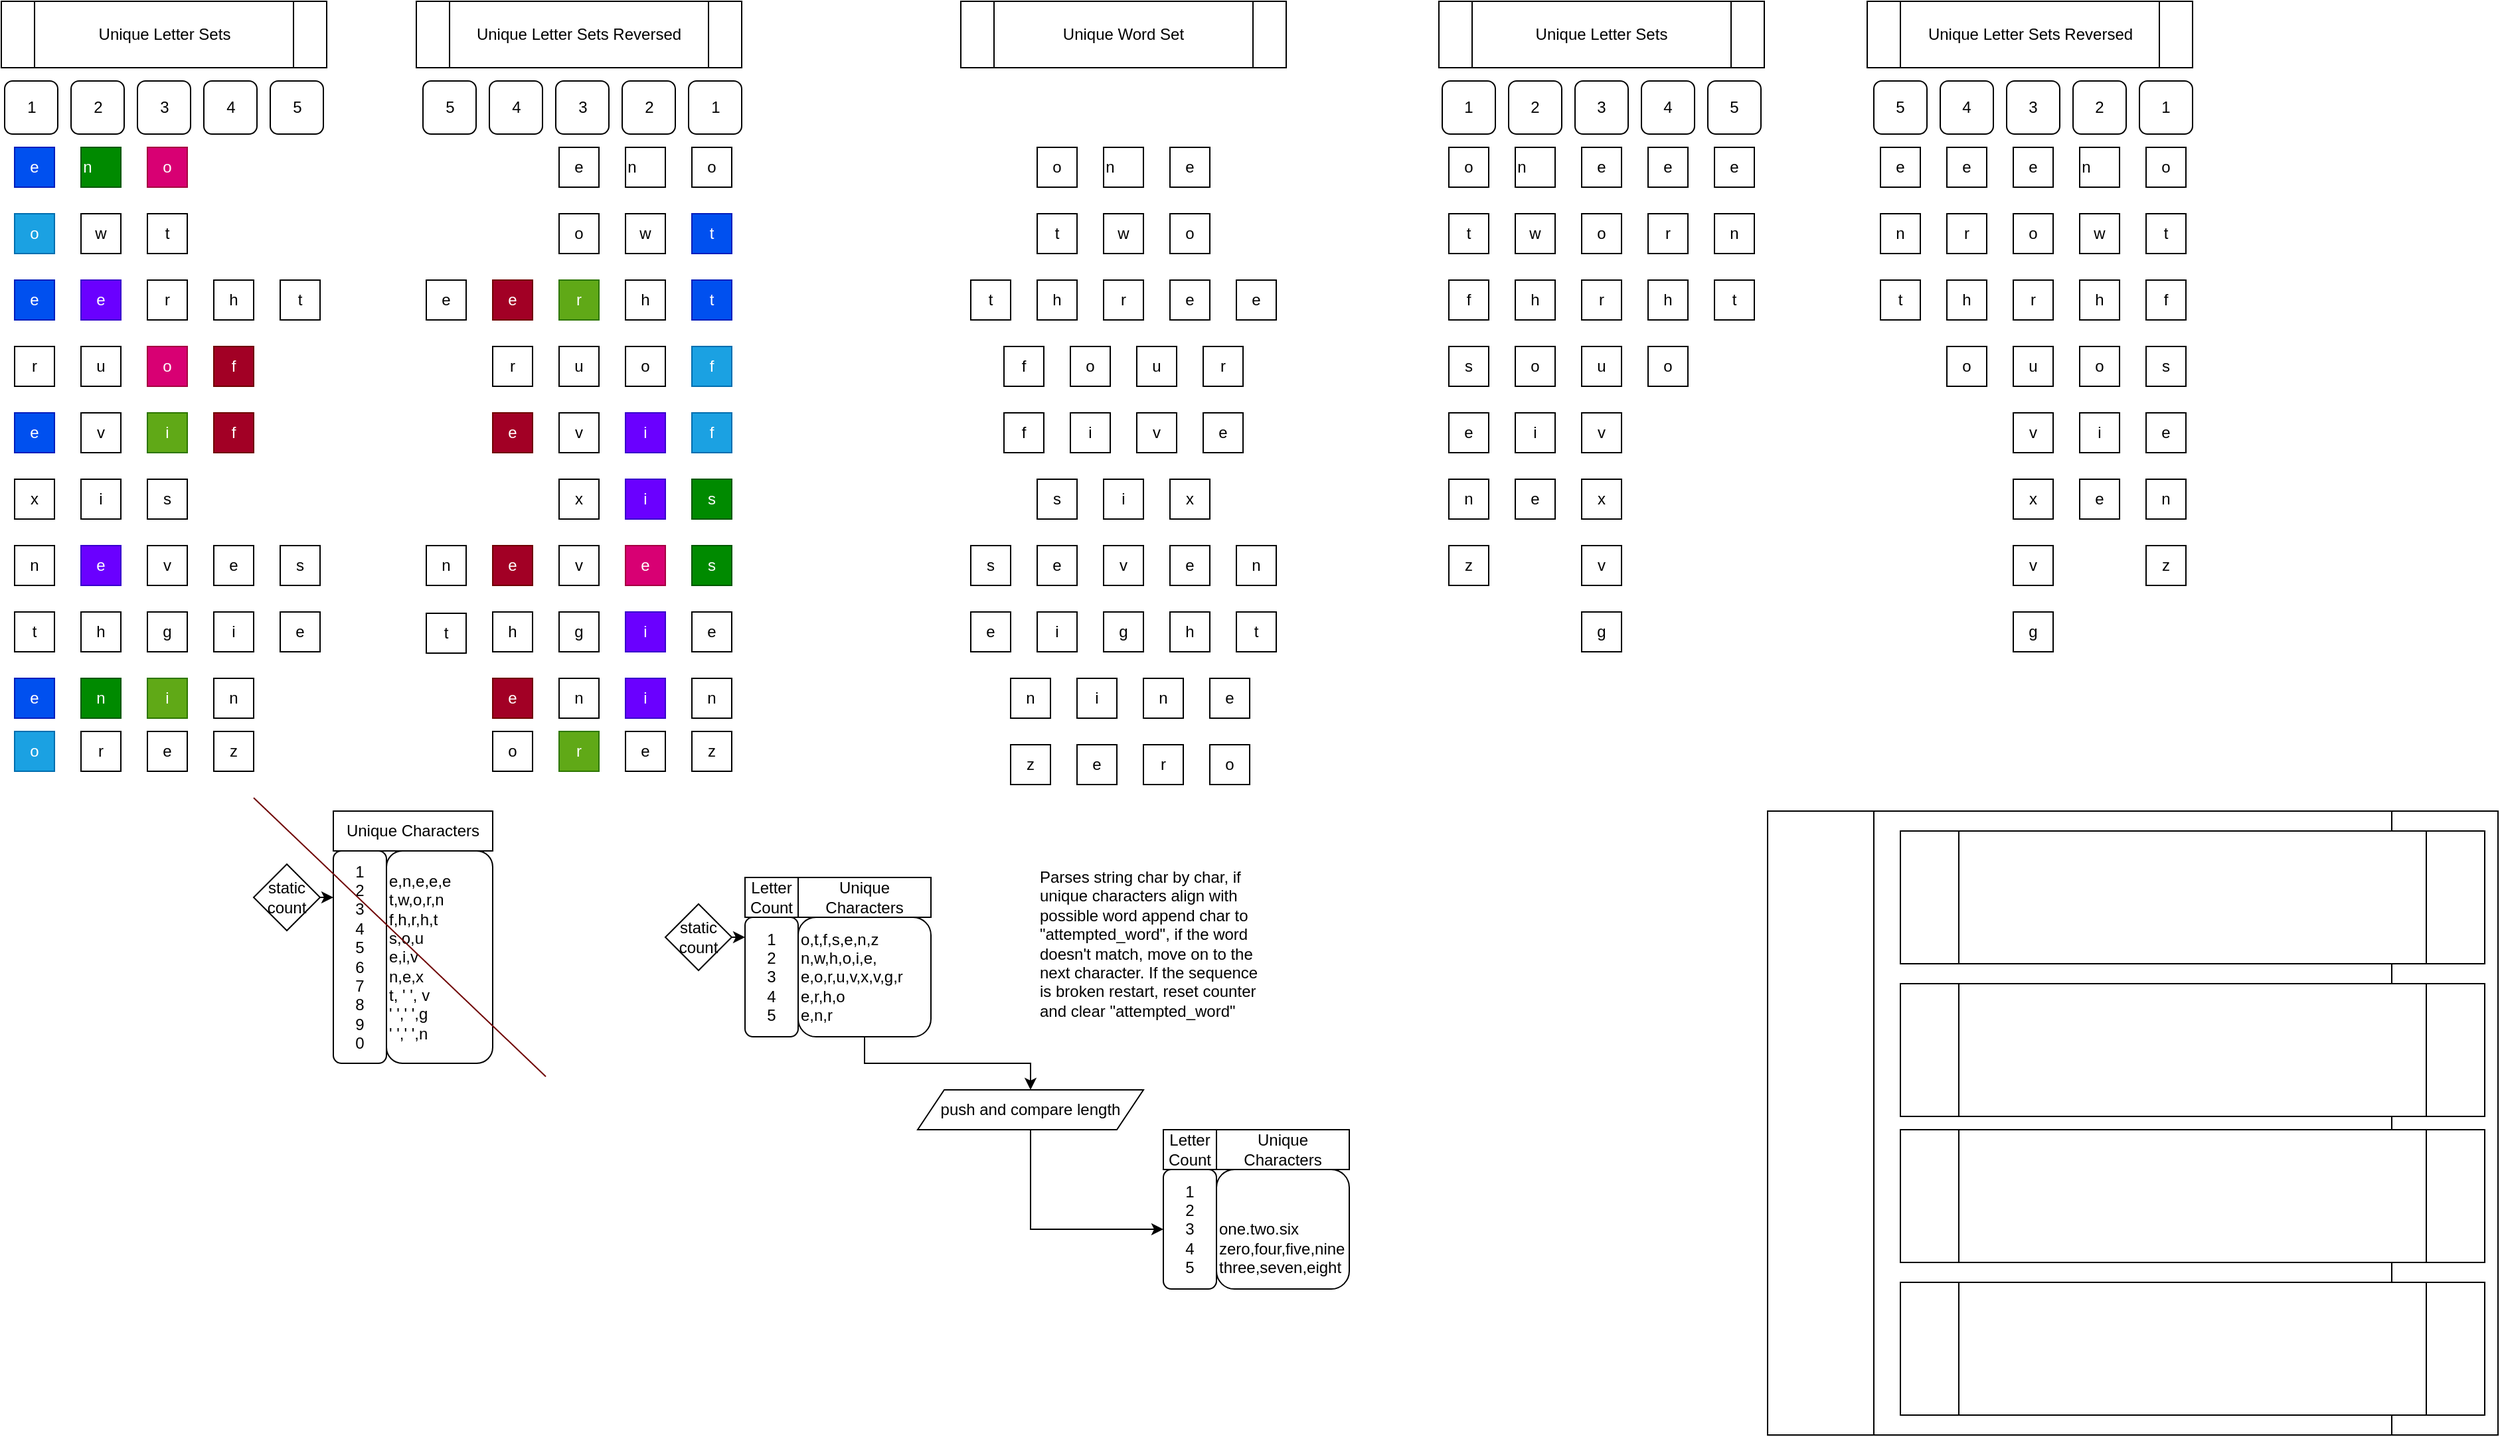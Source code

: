 <mxfile version="23.0.2" type="device">
  <diagram name="Page-1" id="R5Me5IHzmchLUpthDNhd">
    <mxGraphModel dx="2528" dy="1003" grid="1" gridSize="10" guides="1" tooltips="1" connect="1" arrows="1" fold="1" page="0" pageScale="1" pageWidth="827" pageHeight="1169" math="0" shadow="0">
      <root>
        <mxCell id="0" />
        <mxCell id="1" parent="0" />
        <mxCell id="LOTEsccypO4YzZ9gU359-12" value="o" style="rounded=0;whiteSpace=wrap;html=1;" parent="1" vertex="1">
          <mxGeometry x="140" y="230" width="30" height="30" as="geometry" />
        </mxCell>
        <mxCell id="LOTEsccypO4YzZ9gU359-13" value="n&lt;span style=&quot;white-space: pre;&quot;&gt;&#x9;&lt;/span&gt;" style="rounded=0;whiteSpace=wrap;html=1;" parent="1" vertex="1">
          <mxGeometry x="190" y="230" width="30" height="30" as="geometry" />
        </mxCell>
        <mxCell id="LOTEsccypO4YzZ9gU359-14" value="e" style="rounded=0;whiteSpace=wrap;html=1;" parent="1" vertex="1">
          <mxGeometry x="240" y="230" width="30" height="30" as="geometry" />
        </mxCell>
        <mxCell id="LOTEsccypO4YzZ9gU359-15" value="t" style="rounded=0;whiteSpace=wrap;html=1;" parent="1" vertex="1">
          <mxGeometry x="140" y="280" width="30" height="30" as="geometry" />
        </mxCell>
        <mxCell id="LOTEsccypO4YzZ9gU359-16" value="w" style="rounded=0;whiteSpace=wrap;html=1;" parent="1" vertex="1">
          <mxGeometry x="190" y="280" width="30" height="30" as="geometry" />
        </mxCell>
        <mxCell id="LOTEsccypO4YzZ9gU359-17" value="o" style="rounded=0;whiteSpace=wrap;html=1;" parent="1" vertex="1">
          <mxGeometry x="240" y="280" width="30" height="30" as="geometry" />
        </mxCell>
        <mxCell id="LOTEsccypO4YzZ9gU359-18" value="t" style="rounded=0;whiteSpace=wrap;html=1;" parent="1" vertex="1">
          <mxGeometry x="90" y="330" width="30" height="30" as="geometry" />
        </mxCell>
        <mxCell id="LOTEsccypO4YzZ9gU359-19" value="h" style="rounded=0;whiteSpace=wrap;html=1;" parent="1" vertex="1">
          <mxGeometry x="140" y="330" width="30" height="30" as="geometry" />
        </mxCell>
        <mxCell id="LOTEsccypO4YzZ9gU359-20" value="r" style="rounded=0;whiteSpace=wrap;html=1;" parent="1" vertex="1">
          <mxGeometry x="190" y="330" width="30" height="30" as="geometry" />
        </mxCell>
        <mxCell id="LOTEsccypO4YzZ9gU359-21" value="e" style="rounded=0;whiteSpace=wrap;html=1;" parent="1" vertex="1">
          <mxGeometry x="240" y="330" width="30" height="30" as="geometry" />
        </mxCell>
        <mxCell id="LOTEsccypO4YzZ9gU359-22" value="e" style="rounded=0;whiteSpace=wrap;html=1;" parent="1" vertex="1">
          <mxGeometry x="290" y="330" width="30" height="30" as="geometry" />
        </mxCell>
        <mxCell id="LOTEsccypO4YzZ9gU359-23" value="f" style="rounded=0;whiteSpace=wrap;html=1;" parent="1" vertex="1">
          <mxGeometry x="115" y="380" width="30" height="30" as="geometry" />
        </mxCell>
        <mxCell id="LOTEsccypO4YzZ9gU359-24" value="o" style="rounded=0;whiteSpace=wrap;html=1;" parent="1" vertex="1">
          <mxGeometry x="165" y="380" width="30" height="30" as="geometry" />
        </mxCell>
        <mxCell id="LOTEsccypO4YzZ9gU359-25" value="u" style="rounded=0;whiteSpace=wrap;html=1;" parent="1" vertex="1">
          <mxGeometry x="215" y="380" width="30" height="30" as="geometry" />
        </mxCell>
        <mxCell id="LOTEsccypO4YzZ9gU359-26" value="r" style="rounded=0;whiteSpace=wrap;html=1;" parent="1" vertex="1">
          <mxGeometry x="265" y="380" width="30" height="30" as="geometry" />
        </mxCell>
        <mxCell id="LOTEsccypO4YzZ9gU359-27" value="f" style="rounded=0;whiteSpace=wrap;html=1;" parent="1" vertex="1">
          <mxGeometry x="115" y="430" width="30" height="30" as="geometry" />
        </mxCell>
        <mxCell id="LOTEsccypO4YzZ9gU359-28" value="i" style="rounded=0;whiteSpace=wrap;html=1;" parent="1" vertex="1">
          <mxGeometry x="165" y="430" width="30" height="30" as="geometry" />
        </mxCell>
        <mxCell id="LOTEsccypO4YzZ9gU359-29" value="v" style="rounded=0;whiteSpace=wrap;html=1;" parent="1" vertex="1">
          <mxGeometry x="215" y="430" width="30" height="30" as="geometry" />
        </mxCell>
        <mxCell id="LOTEsccypO4YzZ9gU359-30" value="e" style="rounded=0;whiteSpace=wrap;html=1;" parent="1" vertex="1">
          <mxGeometry x="265" y="430" width="30" height="30" as="geometry" />
        </mxCell>
        <mxCell id="LOTEsccypO4YzZ9gU359-35" value="s" style="rounded=0;whiteSpace=wrap;html=1;" parent="1" vertex="1">
          <mxGeometry x="140" y="480" width="30" height="30" as="geometry" />
        </mxCell>
        <mxCell id="LOTEsccypO4YzZ9gU359-36" value="i" style="rounded=0;whiteSpace=wrap;html=1;" parent="1" vertex="1">
          <mxGeometry x="190" y="480" width="30" height="30" as="geometry" />
        </mxCell>
        <mxCell id="LOTEsccypO4YzZ9gU359-37" value="x" style="rounded=0;whiteSpace=wrap;html=1;" parent="1" vertex="1">
          <mxGeometry x="240" y="480" width="30" height="30" as="geometry" />
        </mxCell>
        <mxCell id="LOTEsccypO4YzZ9gU359-41" value="s" style="rounded=0;whiteSpace=wrap;html=1;" parent="1" vertex="1">
          <mxGeometry x="90" y="530" width="30" height="30" as="geometry" />
        </mxCell>
        <mxCell id="LOTEsccypO4YzZ9gU359-42" value="e" style="rounded=0;whiteSpace=wrap;html=1;" parent="1" vertex="1">
          <mxGeometry x="140" y="530" width="30" height="30" as="geometry" />
        </mxCell>
        <mxCell id="LOTEsccypO4YzZ9gU359-43" value="v" style="rounded=0;whiteSpace=wrap;html=1;" parent="1" vertex="1">
          <mxGeometry x="190" y="530" width="30" height="30" as="geometry" />
        </mxCell>
        <mxCell id="LOTEsccypO4YzZ9gU359-44" value="e" style="rounded=0;whiteSpace=wrap;html=1;" parent="1" vertex="1">
          <mxGeometry x="240" y="530" width="30" height="30" as="geometry" />
        </mxCell>
        <mxCell id="LOTEsccypO4YzZ9gU359-45" value="n" style="rounded=0;whiteSpace=wrap;html=1;" parent="1" vertex="1">
          <mxGeometry x="290" y="530" width="30" height="30" as="geometry" />
        </mxCell>
        <mxCell id="LOTEsccypO4YzZ9gU359-46" value="e" style="rounded=0;whiteSpace=wrap;html=1;" parent="1" vertex="1">
          <mxGeometry x="90" y="580" width="30" height="30" as="geometry" />
        </mxCell>
        <mxCell id="LOTEsccypO4YzZ9gU359-47" value="i" style="rounded=0;whiteSpace=wrap;html=1;" parent="1" vertex="1">
          <mxGeometry x="140" y="580" width="30" height="30" as="geometry" />
        </mxCell>
        <mxCell id="LOTEsccypO4YzZ9gU359-48" value="g" style="rounded=0;whiteSpace=wrap;html=1;" parent="1" vertex="1">
          <mxGeometry x="190" y="580" width="30" height="30" as="geometry" />
        </mxCell>
        <mxCell id="LOTEsccypO4YzZ9gU359-49" value="h" style="rounded=0;whiteSpace=wrap;html=1;" parent="1" vertex="1">
          <mxGeometry x="240" y="580" width="30" height="30" as="geometry" />
        </mxCell>
        <mxCell id="LOTEsccypO4YzZ9gU359-50" value="t" style="rounded=0;whiteSpace=wrap;html=1;" parent="1" vertex="1">
          <mxGeometry x="290" y="580" width="30" height="30" as="geometry" />
        </mxCell>
        <mxCell id="LOTEsccypO4YzZ9gU359-51" value="n" style="rounded=0;whiteSpace=wrap;html=1;" parent="1" vertex="1">
          <mxGeometry x="120" y="630" width="30" height="30" as="geometry" />
        </mxCell>
        <mxCell id="LOTEsccypO4YzZ9gU359-52" value="i" style="rounded=0;whiteSpace=wrap;html=1;" parent="1" vertex="1">
          <mxGeometry x="170" y="630" width="30" height="30" as="geometry" />
        </mxCell>
        <mxCell id="LOTEsccypO4YzZ9gU359-53" value="n" style="rounded=0;whiteSpace=wrap;html=1;" parent="1" vertex="1">
          <mxGeometry x="220" y="630" width="30" height="30" as="geometry" />
        </mxCell>
        <mxCell id="LOTEsccypO4YzZ9gU359-54" value="e" style="rounded=0;whiteSpace=wrap;html=1;" parent="1" vertex="1">
          <mxGeometry x="270" y="630" width="30" height="30" as="geometry" />
        </mxCell>
        <mxCell id="LOTEsccypO4YzZ9gU359-55" value="z" style="rounded=0;whiteSpace=wrap;html=1;" parent="1" vertex="1">
          <mxGeometry x="120" y="680" width="30" height="30" as="geometry" />
        </mxCell>
        <mxCell id="LOTEsccypO4YzZ9gU359-56" value="e" style="rounded=0;whiteSpace=wrap;html=1;" parent="1" vertex="1">
          <mxGeometry x="170" y="680" width="30" height="30" as="geometry" />
        </mxCell>
        <mxCell id="LOTEsccypO4YzZ9gU359-57" value="r" style="rounded=0;whiteSpace=wrap;html=1;" parent="1" vertex="1">
          <mxGeometry x="220" y="680" width="30" height="30" as="geometry" />
        </mxCell>
        <mxCell id="LOTEsccypO4YzZ9gU359-60" value="o" style="rounded=0;whiteSpace=wrap;html=1;flipV=0;" parent="1" vertex="1">
          <mxGeometry x="-120" y="230" width="30" height="30" as="geometry" />
        </mxCell>
        <mxCell id="LOTEsccypO4YzZ9gU359-61" value="t" style="rounded=0;whiteSpace=wrap;html=1;fillColor=#0050ef;fontColor=#ffffff;strokeColor=#001DBC;flipV=0;" parent="1" vertex="1">
          <mxGeometry x="-120" y="280" width="30" height="30" as="geometry" />
        </mxCell>
        <mxCell id="LOTEsccypO4YzZ9gU359-62" value="t" style="rounded=0;whiteSpace=wrap;html=1;fillColor=#0050ef;fontColor=#ffffff;strokeColor=#001DBC;flipV=0;" parent="1" vertex="1">
          <mxGeometry x="-120" y="330" width="30" height="30" as="geometry" />
        </mxCell>
        <mxCell id="LOTEsccypO4YzZ9gU359-63" value="f" style="rounded=0;whiteSpace=wrap;html=1;fillColor=#1ba1e2;fontColor=#ffffff;strokeColor=#006EAF;flipV=0;" parent="1" vertex="1">
          <mxGeometry x="-120" y="380" width="30" height="30" as="geometry" />
        </mxCell>
        <mxCell id="LOTEsccypO4YzZ9gU359-64" value="f" style="rounded=0;whiteSpace=wrap;html=1;fillColor=#1ba1e2;fontColor=#ffffff;strokeColor=#006EAF;flipV=0;" parent="1" vertex="1">
          <mxGeometry x="-120" y="430" width="30" height="30" as="geometry" />
        </mxCell>
        <mxCell id="LOTEsccypO4YzZ9gU359-65" value="s" style="rounded=0;whiteSpace=wrap;html=1;fillColor=#008a00;fontColor=#ffffff;strokeColor=#005700;flipV=0;" parent="1" vertex="1">
          <mxGeometry x="-120" y="480" width="30" height="30" as="geometry" />
        </mxCell>
        <mxCell id="LOTEsccypO4YzZ9gU359-66" value="s" style="rounded=0;whiteSpace=wrap;html=1;fillColor=#008a00;fontColor=#ffffff;strokeColor=#005700;flipV=0;" parent="1" vertex="1">
          <mxGeometry x="-120" y="530" width="30" height="30" as="geometry" />
        </mxCell>
        <mxCell id="LOTEsccypO4YzZ9gU359-67" value="e" style="rounded=0;whiteSpace=wrap;html=1;flipV=0;" parent="1" vertex="1">
          <mxGeometry x="-120" y="580" width="30" height="30" as="geometry" />
        </mxCell>
        <mxCell id="LOTEsccypO4YzZ9gU359-68" value="n" style="rounded=0;whiteSpace=wrap;html=1;flipV=0;" parent="1" vertex="1">
          <mxGeometry x="-120" y="630" width="30" height="30" as="geometry" />
        </mxCell>
        <mxCell id="LOTEsccypO4YzZ9gU359-70" value="n&lt;span style=&quot;white-space: pre;&quot;&gt;&#x9;&lt;/span&gt;" style="rounded=0;whiteSpace=wrap;html=1;flipV=0;" parent="1" vertex="1">
          <mxGeometry x="-170" y="230" width="30" height="30" as="geometry" />
        </mxCell>
        <mxCell id="LOTEsccypO4YzZ9gU359-71" value="w" style="rounded=0;whiteSpace=wrap;html=1;flipV=0;" parent="1" vertex="1">
          <mxGeometry x="-170" y="280" width="30" height="30" as="geometry" />
        </mxCell>
        <mxCell id="LOTEsccypO4YzZ9gU359-72" value="h" style="rounded=0;whiteSpace=wrap;html=1;flipV=0;" parent="1" vertex="1">
          <mxGeometry x="-170" y="330" width="30" height="30" as="geometry" />
        </mxCell>
        <mxCell id="LOTEsccypO4YzZ9gU359-73" value="o" style="rounded=0;whiteSpace=wrap;html=1;flipV=0;" parent="1" vertex="1">
          <mxGeometry x="-170" y="380" width="30" height="30" as="geometry" />
        </mxCell>
        <mxCell id="LOTEsccypO4YzZ9gU359-74" value="i" style="rounded=0;whiteSpace=wrap;html=1;fillColor=#6a00ff;fontColor=#ffffff;strokeColor=#3700CC;flipV=0;" parent="1" vertex="1">
          <mxGeometry x="-170" y="430" width="30" height="30" as="geometry" />
        </mxCell>
        <mxCell id="LOTEsccypO4YzZ9gU359-75" value="i" style="rounded=0;whiteSpace=wrap;html=1;fillColor=#6a00ff;fontColor=#ffffff;strokeColor=#3700CC;flipV=0;" parent="1" vertex="1">
          <mxGeometry x="-170" y="480" width="30" height="30" as="geometry" />
        </mxCell>
        <mxCell id="LOTEsccypO4YzZ9gU359-76" value="e" style="rounded=0;whiteSpace=wrap;html=1;fillColor=#d80073;fontColor=#ffffff;strokeColor=#A50040;flipV=0;" parent="1" vertex="1">
          <mxGeometry x="-170" y="530" width="30" height="30" as="geometry" />
        </mxCell>
        <mxCell id="LOTEsccypO4YzZ9gU359-77" value="i" style="rounded=0;whiteSpace=wrap;html=1;fillColor=#6a00ff;fontColor=#ffffff;strokeColor=#3700CC;flipV=0;" parent="1" vertex="1">
          <mxGeometry x="-170" y="580" width="30" height="30" as="geometry" />
        </mxCell>
        <mxCell id="LOTEsccypO4YzZ9gU359-78" value="i" style="rounded=0;whiteSpace=wrap;html=1;fillColor=#6a00ff;fontColor=#ffffff;strokeColor=#3700CC;flipV=0;" parent="1" vertex="1">
          <mxGeometry x="-170" y="630" width="30" height="30" as="geometry" />
        </mxCell>
        <mxCell id="LOTEsccypO4YzZ9gU359-81" value="e" style="rounded=0;whiteSpace=wrap;html=1;flipV=0;" parent="1" vertex="1">
          <mxGeometry x="-220" y="230" width="30" height="30" as="geometry" />
        </mxCell>
        <mxCell id="LOTEsccypO4YzZ9gU359-82" value="o" style="rounded=0;whiteSpace=wrap;html=1;flipV=0;" parent="1" vertex="1">
          <mxGeometry x="-220" y="280" width="30" height="30" as="geometry" />
        </mxCell>
        <mxCell id="LOTEsccypO4YzZ9gU359-83" value="r" style="rounded=0;whiteSpace=wrap;html=1;fillColor=#60a917;fontColor=#ffffff;strokeColor=#2D7600;flipV=0;" parent="1" vertex="1">
          <mxGeometry x="-220" y="330" width="30" height="30" as="geometry" />
        </mxCell>
        <mxCell id="LOTEsccypO4YzZ9gU359-84" value="u" style="rounded=0;whiteSpace=wrap;html=1;flipV=0;" parent="1" vertex="1">
          <mxGeometry x="-220" y="380" width="30" height="30" as="geometry" />
        </mxCell>
        <mxCell id="LOTEsccypO4YzZ9gU359-85" value="v" style="rounded=0;whiteSpace=wrap;html=1;flipV=0;" parent="1" vertex="1">
          <mxGeometry x="-220" y="430" width="30" height="30" as="geometry" />
        </mxCell>
        <mxCell id="LOTEsccypO4YzZ9gU359-86" value="x" style="rounded=0;whiteSpace=wrap;html=1;flipV=0;" parent="1" vertex="1">
          <mxGeometry x="-220" y="480" width="30" height="30" as="geometry" />
        </mxCell>
        <mxCell id="LOTEsccypO4YzZ9gU359-87" value="v" style="rounded=0;whiteSpace=wrap;html=1;flipV=0;" parent="1" vertex="1">
          <mxGeometry x="-220" y="530" width="30" height="30" as="geometry" />
        </mxCell>
        <mxCell id="LOTEsccypO4YzZ9gU359-88" value="g" style="rounded=0;whiteSpace=wrap;html=1;flipV=0;" parent="1" vertex="1">
          <mxGeometry x="-220" y="580" width="30" height="30" as="geometry" />
        </mxCell>
        <mxCell id="LOTEsccypO4YzZ9gU359-89" value="n" style="rounded=0;whiteSpace=wrap;html=1;flipV=0;" parent="1" vertex="1">
          <mxGeometry x="-220" y="630" width="30" height="30" as="geometry" />
        </mxCell>
        <mxCell id="LOTEsccypO4YzZ9gU359-91" value="e" style="rounded=0;whiteSpace=wrap;html=1;fillColor=#a20025;fontColor=#ffffff;strokeColor=#6F0000;flipV=0;" parent="1" vertex="1">
          <mxGeometry x="-270" y="330" width="30" height="30" as="geometry" />
        </mxCell>
        <mxCell id="LOTEsccypO4YzZ9gU359-92" value="r" style="rounded=0;whiteSpace=wrap;html=1;flipV=0;" parent="1" vertex="1">
          <mxGeometry x="-270" y="380" width="30" height="30" as="geometry" />
        </mxCell>
        <mxCell id="LOTEsccypO4YzZ9gU359-93" value="e" style="rounded=0;whiteSpace=wrap;html=1;fillColor=#a20025;fontColor=#ffffff;strokeColor=#6F0000;flipV=0;" parent="1" vertex="1">
          <mxGeometry x="-270" y="430" width="30" height="30" as="geometry" />
        </mxCell>
        <mxCell id="LOTEsccypO4YzZ9gU359-94" value="e" style="rounded=0;whiteSpace=wrap;html=1;fillColor=#a20025;fontColor=#ffffff;strokeColor=#6F0000;flipV=0;" parent="1" vertex="1">
          <mxGeometry x="-270" y="530" width="30" height="30" as="geometry" />
        </mxCell>
        <mxCell id="LOTEsccypO4YzZ9gU359-95" value="h" style="rounded=0;whiteSpace=wrap;html=1;flipV=0;" parent="1" vertex="1">
          <mxGeometry x="-270" y="580" width="30" height="30" as="geometry" />
        </mxCell>
        <mxCell id="LOTEsccypO4YzZ9gU359-96" value="e" style="rounded=0;whiteSpace=wrap;html=1;fillColor=#a20025;fontColor=#ffffff;strokeColor=#6F0000;flipV=0;" parent="1" vertex="1">
          <mxGeometry x="-270" y="630" width="30" height="30" as="geometry" />
        </mxCell>
        <mxCell id="LOTEsccypO4YzZ9gU359-97" value="e" style="rounded=0;whiteSpace=wrap;html=1;flipV=0;" parent="1" vertex="1">
          <mxGeometry x="-320" y="330" width="30" height="30" as="geometry" />
        </mxCell>
        <mxCell id="LOTEsccypO4YzZ9gU359-98" value="n" style="rounded=0;whiteSpace=wrap;html=1;flipV=0;" parent="1" vertex="1">
          <mxGeometry x="-320" y="530" width="30" height="30" as="geometry" />
        </mxCell>
        <mxCell id="LOTEsccypO4YzZ9gU359-99" value="t" style="rounded=0;whiteSpace=wrap;html=1;flipV=0;" parent="1" vertex="1">
          <mxGeometry x="-320" y="581" width="30" height="30" as="geometry" />
        </mxCell>
        <mxCell id="LOTEsccypO4YzZ9gU359-100" value="o" style="rounded=0;whiteSpace=wrap;html=1;" parent="1" vertex="1">
          <mxGeometry x="450" y="230" width="30" height="30" as="geometry" />
        </mxCell>
        <mxCell id="LOTEsccypO4YzZ9gU359-101" value="t" style="rounded=0;whiteSpace=wrap;html=1;" parent="1" vertex="1">
          <mxGeometry x="450" y="280" width="30" height="30" as="geometry" />
        </mxCell>
        <mxCell id="LOTEsccypO4YzZ9gU359-104" value="f" style="rounded=0;whiteSpace=wrap;html=1;" parent="1" vertex="1">
          <mxGeometry x="450" y="330" width="30" height="30" as="geometry" />
        </mxCell>
        <mxCell id="LOTEsccypO4YzZ9gU359-106" value="s" style="rounded=0;whiteSpace=wrap;html=1;" parent="1" vertex="1">
          <mxGeometry x="450" y="380" width="30" height="30" as="geometry" />
        </mxCell>
        <mxCell id="LOTEsccypO4YzZ9gU359-107" value="e" style="rounded=0;whiteSpace=wrap;html=1;" parent="1" vertex="1">
          <mxGeometry x="450" y="430" width="30" height="30" as="geometry" />
        </mxCell>
        <mxCell id="LOTEsccypO4YzZ9gU359-108" value="n" style="rounded=0;whiteSpace=wrap;html=1;" parent="1" vertex="1">
          <mxGeometry x="450" y="480" width="30" height="30" as="geometry" />
        </mxCell>
        <mxCell id="LOTEsccypO4YzZ9gU359-109" value="z" style="rounded=0;whiteSpace=wrap;html=1;" parent="1" vertex="1">
          <mxGeometry x="450" y="530" width="30" height="30" as="geometry" />
        </mxCell>
        <mxCell id="LOTEsccypO4YzZ9gU359-110" value="n&lt;span style=&quot;white-space: pre;&quot;&gt;&#x9;&lt;/span&gt;" style="rounded=0;whiteSpace=wrap;html=1;" parent="1" vertex="1">
          <mxGeometry x="500" y="230" width="30" height="30" as="geometry" />
        </mxCell>
        <mxCell id="LOTEsccypO4YzZ9gU359-111" value="w" style="rounded=0;whiteSpace=wrap;html=1;" parent="1" vertex="1">
          <mxGeometry x="500" y="280" width="30" height="30" as="geometry" />
        </mxCell>
        <mxCell id="LOTEsccypO4YzZ9gU359-112" value="h" style="rounded=0;whiteSpace=wrap;html=1;" parent="1" vertex="1">
          <mxGeometry x="500" y="330" width="30" height="30" as="geometry" />
        </mxCell>
        <mxCell id="LOTEsccypO4YzZ9gU359-113" value="o" style="rounded=0;whiteSpace=wrap;html=1;" parent="1" vertex="1">
          <mxGeometry x="500" y="380" width="30" height="30" as="geometry" />
        </mxCell>
        <mxCell id="LOTEsccypO4YzZ9gU359-114" value="i" style="rounded=0;whiteSpace=wrap;html=1;" parent="1" vertex="1">
          <mxGeometry x="500" y="430" width="30" height="30" as="geometry" />
        </mxCell>
        <mxCell id="LOTEsccypO4YzZ9gU359-119" value="e" style="rounded=0;whiteSpace=wrap;html=1;" parent="1" vertex="1">
          <mxGeometry x="500" y="480" width="30" height="30" as="geometry" />
        </mxCell>
        <mxCell id="LOTEsccypO4YzZ9gU359-120" value="e" style="rounded=0;whiteSpace=wrap;html=1;" parent="1" vertex="1">
          <mxGeometry x="550" y="230" width="30" height="30" as="geometry" />
        </mxCell>
        <mxCell id="LOTEsccypO4YzZ9gU359-121" value="o" style="rounded=0;whiteSpace=wrap;html=1;" parent="1" vertex="1">
          <mxGeometry x="550" y="280" width="30" height="30" as="geometry" />
        </mxCell>
        <mxCell id="LOTEsccypO4YzZ9gU359-122" value="r" style="rounded=0;whiteSpace=wrap;html=1;" parent="1" vertex="1">
          <mxGeometry x="550" y="330" width="30" height="30" as="geometry" />
        </mxCell>
        <mxCell id="LOTEsccypO4YzZ9gU359-123" value="u" style="rounded=0;whiteSpace=wrap;html=1;" parent="1" vertex="1">
          <mxGeometry x="550" y="380" width="30" height="30" as="geometry" />
        </mxCell>
        <mxCell id="LOTEsccypO4YzZ9gU359-124" value="v" style="rounded=0;whiteSpace=wrap;html=1;" parent="1" vertex="1">
          <mxGeometry x="550" y="430" width="30" height="30" as="geometry" />
        </mxCell>
        <mxCell id="LOTEsccypO4YzZ9gU359-125" value="x" style="rounded=0;whiteSpace=wrap;html=1;" parent="1" vertex="1">
          <mxGeometry x="550" y="480" width="30" height="30" as="geometry" />
        </mxCell>
        <mxCell id="LOTEsccypO4YzZ9gU359-126" value="v" style="rounded=0;whiteSpace=wrap;html=1;" parent="1" vertex="1">
          <mxGeometry x="550" y="530" width="30" height="30" as="geometry" />
        </mxCell>
        <mxCell id="LOTEsccypO4YzZ9gU359-127" value="g" style="rounded=0;whiteSpace=wrap;html=1;" parent="1" vertex="1">
          <mxGeometry x="550" y="580" width="30" height="30" as="geometry" />
        </mxCell>
        <mxCell id="LOTEsccypO4YzZ9gU359-130" value="e" style="rounded=0;whiteSpace=wrap;html=1;" parent="1" vertex="1">
          <mxGeometry x="600" y="230" width="30" height="30" as="geometry" />
        </mxCell>
        <mxCell id="LOTEsccypO4YzZ9gU359-131" value="r" style="rounded=0;whiteSpace=wrap;html=1;" parent="1" vertex="1">
          <mxGeometry x="600" y="280" width="30" height="30" as="geometry" />
        </mxCell>
        <mxCell id="LOTEsccypO4YzZ9gU359-134" value="h" style="rounded=0;whiteSpace=wrap;html=1;" parent="1" vertex="1">
          <mxGeometry x="600" y="330" width="30" height="30" as="geometry" />
        </mxCell>
        <mxCell id="LOTEsccypO4YzZ9gU359-136" value="e" style="rounded=0;whiteSpace=wrap;html=1;" parent="1" vertex="1">
          <mxGeometry x="650" y="230" width="30" height="30" as="geometry" />
        </mxCell>
        <mxCell id="LOTEsccypO4YzZ9gU359-137" value="n" style="rounded=0;whiteSpace=wrap;html=1;" parent="1" vertex="1">
          <mxGeometry x="650" y="280" width="30" height="30" as="geometry" />
        </mxCell>
        <mxCell id="LOTEsccypO4YzZ9gU359-138" value="t" style="rounded=0;whiteSpace=wrap;html=1;" parent="1" vertex="1">
          <mxGeometry x="650" y="330" width="30" height="30" as="geometry" />
        </mxCell>
        <mxCell id="LOTEsccypO4YzZ9gU359-139" value="1" style="rounded=1;whiteSpace=wrap;html=1;" parent="1" vertex="1">
          <mxGeometry x="445" y="180" width="40" height="40" as="geometry" />
        </mxCell>
        <mxCell id="LOTEsccypO4YzZ9gU359-140" value="2" style="rounded=1;whiteSpace=wrap;html=1;" parent="1" vertex="1">
          <mxGeometry x="495" y="180" width="40" height="40" as="geometry" />
        </mxCell>
        <mxCell id="LOTEsccypO4YzZ9gU359-141" value="3" style="rounded=1;whiteSpace=wrap;html=1;" parent="1" vertex="1">
          <mxGeometry x="545" y="180" width="40" height="40" as="geometry" />
        </mxCell>
        <mxCell id="LOTEsccypO4YzZ9gU359-142" value="4" style="rounded=1;whiteSpace=wrap;html=1;" parent="1" vertex="1">
          <mxGeometry x="595" y="180" width="40" height="40" as="geometry" />
        </mxCell>
        <mxCell id="LOTEsccypO4YzZ9gU359-143" value="5" style="rounded=1;whiteSpace=wrap;html=1;" parent="1" vertex="1">
          <mxGeometry x="645" y="180" width="40" height="40" as="geometry" />
        </mxCell>
        <mxCell id="LOTEsccypO4YzZ9gU359-144" value="o" style="rounded=0;whiteSpace=wrap;html=1;flipH=0;flipV=1;" parent="1" vertex="1">
          <mxGeometry x="975" y="230" width="30" height="30" as="geometry" />
        </mxCell>
        <mxCell id="LOTEsccypO4YzZ9gU359-145" value="t" style="rounded=0;whiteSpace=wrap;html=1;flipH=0;flipV=1;" parent="1" vertex="1">
          <mxGeometry x="975" y="280" width="30" height="30" as="geometry" />
        </mxCell>
        <mxCell id="LOTEsccypO4YzZ9gU359-146" value="f" style="rounded=0;whiteSpace=wrap;html=1;flipH=0;flipV=1;" parent="1" vertex="1">
          <mxGeometry x="975" y="330" width="30" height="30" as="geometry" />
        </mxCell>
        <mxCell id="LOTEsccypO4YzZ9gU359-147" value="s" style="rounded=0;whiteSpace=wrap;html=1;flipH=0;flipV=1;" parent="1" vertex="1">
          <mxGeometry x="975" y="380" width="30" height="30" as="geometry" />
        </mxCell>
        <mxCell id="LOTEsccypO4YzZ9gU359-148" value="e" style="rounded=0;whiteSpace=wrap;html=1;flipH=0;flipV=1;" parent="1" vertex="1">
          <mxGeometry x="975" y="430" width="30" height="30" as="geometry" />
        </mxCell>
        <mxCell id="LOTEsccypO4YzZ9gU359-149" value="n" style="rounded=0;whiteSpace=wrap;html=1;flipH=0;flipV=1;" parent="1" vertex="1">
          <mxGeometry x="975" y="480" width="30" height="30" as="geometry" />
        </mxCell>
        <mxCell id="LOTEsccypO4YzZ9gU359-150" value="z" style="rounded=0;whiteSpace=wrap;html=1;flipH=0;flipV=1;" parent="1" vertex="1">
          <mxGeometry x="975" y="530" width="30" height="30" as="geometry" />
        </mxCell>
        <mxCell id="LOTEsccypO4YzZ9gU359-151" value="n&lt;span style=&quot;white-space: pre;&quot;&gt;&#x9;&lt;/span&gt;" style="rounded=0;whiteSpace=wrap;html=1;flipH=0;flipV=1;" parent="1" vertex="1">
          <mxGeometry x="925" y="230" width="30" height="30" as="geometry" />
        </mxCell>
        <mxCell id="LOTEsccypO4YzZ9gU359-152" value="w" style="rounded=0;whiteSpace=wrap;html=1;flipH=0;flipV=1;" parent="1" vertex="1">
          <mxGeometry x="925" y="280" width="30" height="30" as="geometry" />
        </mxCell>
        <mxCell id="LOTEsccypO4YzZ9gU359-153" value="h" style="rounded=0;whiteSpace=wrap;html=1;flipH=0;flipV=1;" parent="1" vertex="1">
          <mxGeometry x="925" y="330" width="30" height="30" as="geometry" />
        </mxCell>
        <mxCell id="LOTEsccypO4YzZ9gU359-154" value="o" style="rounded=0;whiteSpace=wrap;html=1;flipH=0;flipV=1;" parent="1" vertex="1">
          <mxGeometry x="925" y="380" width="30" height="30" as="geometry" />
        </mxCell>
        <mxCell id="LOTEsccypO4YzZ9gU359-155" value="i" style="rounded=0;whiteSpace=wrap;html=1;flipH=0;flipV=1;" parent="1" vertex="1">
          <mxGeometry x="925" y="430" width="30" height="30" as="geometry" />
        </mxCell>
        <mxCell id="LOTEsccypO4YzZ9gU359-156" value="e" style="rounded=0;whiteSpace=wrap;html=1;flipH=0;flipV=1;" parent="1" vertex="1">
          <mxGeometry x="925" y="480" width="30" height="30" as="geometry" />
        </mxCell>
        <mxCell id="LOTEsccypO4YzZ9gU359-157" value="e" style="rounded=0;whiteSpace=wrap;html=1;flipH=0;flipV=1;" parent="1" vertex="1">
          <mxGeometry x="875" y="230" width="30" height="30" as="geometry" />
        </mxCell>
        <mxCell id="LOTEsccypO4YzZ9gU359-158" value="o" style="rounded=0;whiteSpace=wrap;html=1;flipH=0;flipV=1;" parent="1" vertex="1">
          <mxGeometry x="875" y="280" width="30" height="30" as="geometry" />
        </mxCell>
        <mxCell id="LOTEsccypO4YzZ9gU359-159" value="r" style="rounded=0;whiteSpace=wrap;html=1;flipH=0;flipV=1;" parent="1" vertex="1">
          <mxGeometry x="875" y="330" width="30" height="30" as="geometry" />
        </mxCell>
        <mxCell id="LOTEsccypO4YzZ9gU359-160" value="u" style="rounded=0;whiteSpace=wrap;html=1;flipH=0;flipV=1;" parent="1" vertex="1">
          <mxGeometry x="875" y="380" width="30" height="30" as="geometry" />
        </mxCell>
        <mxCell id="LOTEsccypO4YzZ9gU359-161" value="v" style="rounded=0;whiteSpace=wrap;html=1;flipH=0;flipV=1;" parent="1" vertex="1">
          <mxGeometry x="875" y="430" width="30" height="30" as="geometry" />
        </mxCell>
        <mxCell id="LOTEsccypO4YzZ9gU359-162" value="x" style="rounded=0;whiteSpace=wrap;html=1;flipH=0;flipV=1;" parent="1" vertex="1">
          <mxGeometry x="875" y="480" width="30" height="30" as="geometry" />
        </mxCell>
        <mxCell id="LOTEsccypO4YzZ9gU359-163" value="v" style="rounded=0;whiteSpace=wrap;html=1;flipH=0;flipV=1;" parent="1" vertex="1">
          <mxGeometry x="875" y="530" width="30" height="30" as="geometry" />
        </mxCell>
        <mxCell id="LOTEsccypO4YzZ9gU359-164" value="g" style="rounded=0;whiteSpace=wrap;html=1;flipH=0;flipV=1;" parent="1" vertex="1">
          <mxGeometry x="875" y="580" width="30" height="30" as="geometry" />
        </mxCell>
        <mxCell id="LOTEsccypO4YzZ9gU359-166" value="e" style="rounded=0;whiteSpace=wrap;html=1;flipH=0;flipV=1;" parent="1" vertex="1">
          <mxGeometry x="825" y="230" width="30" height="30" as="geometry" />
        </mxCell>
        <mxCell id="LOTEsccypO4YzZ9gU359-167" value="r" style="rounded=0;whiteSpace=wrap;html=1;flipH=0;flipV=1;" parent="1" vertex="1">
          <mxGeometry x="825" y="280" width="30" height="30" as="geometry" />
        </mxCell>
        <mxCell id="LOTEsccypO4YzZ9gU359-168" value="h" style="rounded=0;whiteSpace=wrap;html=1;flipH=0;flipV=1;" parent="1" vertex="1">
          <mxGeometry x="825" y="330" width="30" height="30" as="geometry" />
        </mxCell>
        <mxCell id="LOTEsccypO4YzZ9gU359-169" value="e" style="rounded=0;whiteSpace=wrap;html=1;flipH=0;flipV=1;" parent="1" vertex="1">
          <mxGeometry x="775" y="230" width="30" height="30" as="geometry" />
        </mxCell>
        <mxCell id="LOTEsccypO4YzZ9gU359-170" value="n" style="rounded=0;whiteSpace=wrap;html=1;flipH=0;flipV=1;" parent="1" vertex="1">
          <mxGeometry x="775" y="280" width="30" height="30" as="geometry" />
        </mxCell>
        <mxCell id="LOTEsccypO4YzZ9gU359-171" value="t" style="rounded=0;whiteSpace=wrap;html=1;flipH=0;flipV=1;" parent="1" vertex="1">
          <mxGeometry x="775" y="330" width="30" height="30" as="geometry" />
        </mxCell>
        <mxCell id="LOTEsccypO4YzZ9gU359-172" value="1" style="rounded=1;whiteSpace=wrap;html=1;flipH=0;flipV=1;" parent="1" vertex="1">
          <mxGeometry x="970" y="180" width="40" height="40" as="geometry" />
        </mxCell>
        <mxCell id="LOTEsccypO4YzZ9gU359-173" value="2" style="rounded=1;whiteSpace=wrap;html=1;flipH=0;flipV=1;" parent="1" vertex="1">
          <mxGeometry x="920" y="180" width="40" height="40" as="geometry" />
        </mxCell>
        <mxCell id="LOTEsccypO4YzZ9gU359-174" value="3" style="rounded=1;whiteSpace=wrap;html=1;flipH=0;flipV=1;" parent="1" vertex="1">
          <mxGeometry x="870" y="180" width="40" height="40" as="geometry" />
        </mxCell>
        <mxCell id="LOTEsccypO4YzZ9gU359-175" value="4" style="rounded=1;whiteSpace=wrap;html=1;flipH=0;flipV=1;" parent="1" vertex="1">
          <mxGeometry x="820" y="180" width="40" height="40" as="geometry" />
        </mxCell>
        <mxCell id="LOTEsccypO4YzZ9gU359-176" value="5" style="rounded=1;whiteSpace=wrap;html=1;flipH=0;flipV=1;" parent="1" vertex="1">
          <mxGeometry x="770" y="180" width="40" height="40" as="geometry" />
        </mxCell>
        <mxCell id="lvr0PMQ6YgYk_huj2ZEL-1" value="e,n,e,e,e&lt;br&gt;t,w,o,r,n&lt;br&gt;f,h,r,h,t&lt;br&gt;s,o,u&lt;br&gt;e,i,v&lt;br&gt;n,e,x&lt;br&gt;t, &#39; &#39;, v&lt;br&gt;&#39; &#39;,&#39; &#39;,g&lt;br&gt;&#39; &#39;,&#39; &#39;,n&amp;nbsp;" style="rounded=1;whiteSpace=wrap;html=1;align=left;" vertex="1" parent="1">
          <mxGeometry x="-350" y="760" width="80" height="160" as="geometry" />
        </mxCell>
        <mxCell id="lvr0PMQ6YgYk_huj2ZEL-2" value="1&lt;br&gt;2&lt;br&gt;3&lt;br&gt;4&lt;br&gt;5&lt;br&gt;6&lt;br&gt;7&lt;br&gt;8&lt;br&gt;9&lt;br&gt;0&lt;br&gt;" style="rounded=1;whiteSpace=wrap;html=1;" vertex="1" parent="1">
          <mxGeometry x="-390" y="760" width="40" height="160" as="geometry" />
        </mxCell>
        <mxCell id="lvr0PMQ6YgYk_huj2ZEL-3" value="Unique Characters" style="rounded=0;whiteSpace=wrap;html=1;" vertex="1" parent="1">
          <mxGeometry x="-390" y="730" width="120" height="30" as="geometry" />
        </mxCell>
        <mxCell id="lvr0PMQ6YgYk_huj2ZEL-6" style="edgeStyle=orthogonalEdgeStyle;rounded=0;orthogonalLoop=1;jettySize=auto;html=1;exitX=1;exitY=0.5;exitDx=0;exitDy=0;" edge="1" parent="1" source="lvr0PMQ6YgYk_huj2ZEL-4">
          <mxGeometry relative="1" as="geometry">
            <mxPoint x="-390" y="795" as="targetPoint" />
          </mxGeometry>
        </mxCell>
        <mxCell id="lvr0PMQ6YgYk_huj2ZEL-4" value="static&lt;br&gt;count" style="rhombus;whiteSpace=wrap;html=1;" vertex="1" parent="1">
          <mxGeometry x="-450" y="770" width="50" height="50" as="geometry" />
        </mxCell>
        <mxCell id="lvr0PMQ6YgYk_huj2ZEL-8" value="1&lt;br&gt;2&lt;br&gt;3&lt;br&gt;4&lt;br&gt;5" style="rounded=1;whiteSpace=wrap;html=1;" vertex="1" parent="1">
          <mxGeometry x="-80" y="810" width="40" height="90" as="geometry" />
        </mxCell>
        <mxCell id="lvr0PMQ6YgYk_huj2ZEL-9" value="Unique Characters" style="rounded=0;whiteSpace=wrap;html=1;" vertex="1" parent="1">
          <mxGeometry x="-40" y="780" width="100" height="30" as="geometry" />
        </mxCell>
        <mxCell id="lvr0PMQ6YgYk_huj2ZEL-10" style="edgeStyle=orthogonalEdgeStyle;rounded=0;orthogonalLoop=1;jettySize=auto;html=1;exitX=1;exitY=0.5;exitDx=0;exitDy=0;" edge="1" parent="1" source="lvr0PMQ6YgYk_huj2ZEL-11">
          <mxGeometry relative="1" as="geometry">
            <mxPoint x="-80" y="825" as="targetPoint" />
          </mxGeometry>
        </mxCell>
        <mxCell id="lvr0PMQ6YgYk_huj2ZEL-11" value="static&lt;br&gt;count" style="rhombus;whiteSpace=wrap;html=1;" vertex="1" parent="1">
          <mxGeometry x="-140" y="800" width="50" height="50" as="geometry" />
        </mxCell>
        <mxCell id="lvr0PMQ6YgYk_huj2ZEL-12" value="" style="endArrow=none;html=1;rounded=0;fillColor=#a20025;strokeColor=#6F0000;" edge="1" parent="1">
          <mxGeometry width="50" height="50" relative="1" as="geometry">
            <mxPoint x="-450" y="720" as="sourcePoint" />
            <mxPoint x="-230" y="930" as="targetPoint" />
          </mxGeometry>
        </mxCell>
        <mxCell id="lvr0PMQ6YgYk_huj2ZEL-16" value="" style="edgeStyle=orthogonalEdgeStyle;rounded=0;orthogonalLoop=1;jettySize=auto;html=1;entryX=0.5;entryY=0;entryDx=0;entryDy=0;" edge="1" parent="1" source="lvr0PMQ6YgYk_huj2ZEL-13" target="lvr0PMQ6YgYk_huj2ZEL-36">
          <mxGeometry relative="1" as="geometry" />
        </mxCell>
        <mxCell id="lvr0PMQ6YgYk_huj2ZEL-13" value="o,t,f,s,e,n,z&lt;br&gt;n,w,h,o,i,e,&lt;br&gt;e,o,r,u,v,x,v,g,r&lt;br&gt;e,r,h,o&lt;br&gt;e,n,r" style="rounded=1;whiteSpace=wrap;html=1;align=left;" vertex="1" parent="1">
          <mxGeometry x="-40" y="810" width="100" height="90" as="geometry" />
        </mxCell>
        <mxCell id="lvr0PMQ6YgYk_huj2ZEL-18" value="o" style="rounded=0;whiteSpace=wrap;html=1;" vertex="1" parent="1">
          <mxGeometry x="600" y="380" width="30" height="30" as="geometry" />
        </mxCell>
        <mxCell id="lvr0PMQ6YgYk_huj2ZEL-19" value="o" style="rounded=0;whiteSpace=wrap;html=1;flipH=0;flipV=1;" vertex="1" parent="1">
          <mxGeometry x="825" y="380" width="30" height="30" as="geometry" />
        </mxCell>
        <mxCell id="lvr0PMQ6YgYk_huj2ZEL-20" value="o" style="rounded=0;whiteSpace=wrap;html=1;" vertex="1" parent="1">
          <mxGeometry x="270" y="680" width="30" height="30" as="geometry" />
        </mxCell>
        <mxCell id="lvr0PMQ6YgYk_huj2ZEL-21" value="z" style="rounded=0;whiteSpace=wrap;html=1;flipV=0;" vertex="1" parent="1">
          <mxGeometry x="-120" y="670" width="30" height="30" as="geometry" />
        </mxCell>
        <mxCell id="lvr0PMQ6YgYk_huj2ZEL-22" value="e" style="rounded=0;whiteSpace=wrap;html=1;flipV=0;" vertex="1" parent="1">
          <mxGeometry x="-170" y="670" width="30" height="30" as="geometry" />
        </mxCell>
        <mxCell id="lvr0PMQ6YgYk_huj2ZEL-23" value="r" style="rounded=0;whiteSpace=wrap;html=1;fillColor=#60a917;fontColor=#ffffff;strokeColor=#2D7600;flipV=0;" vertex="1" parent="1">
          <mxGeometry x="-220" y="670" width="30" height="30" as="geometry" />
        </mxCell>
        <mxCell id="lvr0PMQ6YgYk_huj2ZEL-24" value="o" style="rounded=0;whiteSpace=wrap;html=1;flipV=0;" vertex="1" parent="1">
          <mxGeometry x="-270" y="670" width="30" height="30" as="geometry" />
        </mxCell>
        <mxCell id="lvr0PMQ6YgYk_huj2ZEL-34" value="Letter&lt;br&gt;Count" style="rounded=0;whiteSpace=wrap;html=1;" vertex="1" parent="1">
          <mxGeometry x="-80" y="780" width="40" height="30" as="geometry" />
        </mxCell>
        <mxCell id="lvr0PMQ6YgYk_huj2ZEL-35" value="Parses string char by char, if unique characters align with possible word append char to&amp;nbsp; &quot;attempted_word&quot;, if the word doesn&#39;t match, move on to the next character. If the sequence is broken restart, reset counter and clear &quot;attempted_word&quot;" style="text;html=1;strokeColor=none;fillColor=none;align=left;verticalAlign=middle;whiteSpace=wrap;rounded=0;" vertex="1" parent="1">
          <mxGeometry x="140" y="780" width="170" height="100" as="geometry" />
        </mxCell>
        <mxCell id="lvr0PMQ6YgYk_huj2ZEL-78" style="edgeStyle=orthogonalEdgeStyle;rounded=0;orthogonalLoop=1;jettySize=auto;html=1;exitX=0.5;exitY=1;exitDx=0;exitDy=0;entryX=0;entryY=0.5;entryDx=0;entryDy=0;" edge="1" parent="1" source="lvr0PMQ6YgYk_huj2ZEL-36" target="lvr0PMQ6YgYk_huj2ZEL-73">
          <mxGeometry relative="1" as="geometry" />
        </mxCell>
        <mxCell id="lvr0PMQ6YgYk_huj2ZEL-36" value="push and compare length" style="shape=parallelogram;perimeter=parallelogramPerimeter;whiteSpace=wrap;html=1;fixedSize=1;" vertex="1" parent="1">
          <mxGeometry x="50" y="940" width="170" height="30" as="geometry" />
        </mxCell>
        <mxCell id="lvr0PMQ6YgYk_huj2ZEL-73" value="1&lt;br&gt;2&lt;br&gt;3&lt;br&gt;4&lt;br&gt;5" style="rounded=1;whiteSpace=wrap;html=1;" vertex="1" parent="1">
          <mxGeometry x="235" y="1000" width="40" height="90" as="geometry" />
        </mxCell>
        <mxCell id="lvr0PMQ6YgYk_huj2ZEL-74" value="Unique Characters" style="rounded=0;whiteSpace=wrap;html=1;" vertex="1" parent="1">
          <mxGeometry x="275" y="970" width="100" height="30" as="geometry" />
        </mxCell>
        <mxCell id="lvr0PMQ6YgYk_huj2ZEL-76" value="&lt;br&gt;&lt;br&gt;one.two.six&lt;br&gt;zero,four,five,nine&lt;br&gt;three,seven,eight" style="rounded=1;whiteSpace=wrap;html=1;align=left;" vertex="1" parent="1">
          <mxGeometry x="275" y="1000" width="100" height="90" as="geometry" />
        </mxCell>
        <mxCell id="lvr0PMQ6YgYk_huj2ZEL-77" value="Letter&lt;br&gt;Count" style="rounded=0;whiteSpace=wrap;html=1;" vertex="1" parent="1">
          <mxGeometry x="235" y="970" width="40" height="30" as="geometry" />
        </mxCell>
        <mxCell id="lvr0PMQ6YgYk_huj2ZEL-79" value="Unique Letter Sets" style="shape=process;whiteSpace=wrap;html=1;backgroundOutline=1;" vertex="1" parent="1">
          <mxGeometry x="442.5" y="120" width="245" height="50" as="geometry" />
        </mxCell>
        <mxCell id="lvr0PMQ6YgYk_huj2ZEL-81" value="Unique Word Set" style="shape=process;whiteSpace=wrap;html=1;backgroundOutline=1;" vertex="1" parent="1">
          <mxGeometry x="82.5" y="120" width="245" height="50" as="geometry" />
        </mxCell>
        <mxCell id="lvr0PMQ6YgYk_huj2ZEL-83" value="" style="shape=process;whiteSpace=wrap;html=1;backgroundOutline=1;size=0.145;" vertex="1" parent="1">
          <mxGeometry x="690" y="730" width="550" height="470" as="geometry" />
        </mxCell>
        <mxCell id="lvr0PMQ6YgYk_huj2ZEL-84" value="" style="shape=process;whiteSpace=wrap;html=1;backgroundOutline=1;" vertex="1" parent="1">
          <mxGeometry x="790" y="745" width="440" height="100" as="geometry" />
        </mxCell>
        <mxCell id="lvr0PMQ6YgYk_huj2ZEL-85" value="" style="shape=process;whiteSpace=wrap;html=1;backgroundOutline=1;" vertex="1" parent="1">
          <mxGeometry x="790" y="860" width="440" height="100" as="geometry" />
        </mxCell>
        <mxCell id="lvr0PMQ6YgYk_huj2ZEL-86" value="" style="shape=process;whiteSpace=wrap;html=1;backgroundOutline=1;" vertex="1" parent="1">
          <mxGeometry x="790" y="970" width="440" height="100" as="geometry" />
        </mxCell>
        <mxCell id="lvr0PMQ6YgYk_huj2ZEL-87" value="" style="shape=process;whiteSpace=wrap;html=1;backgroundOutline=1;" vertex="1" parent="1">
          <mxGeometry x="790" y="1085" width="440" height="100" as="geometry" />
        </mxCell>
        <mxCell id="lvr0PMQ6YgYk_huj2ZEL-88" value="Unique Letter Sets Reversed" style="shape=process;whiteSpace=wrap;html=1;backgroundOutline=1;" vertex="1" parent="1">
          <mxGeometry x="765" y="120" width="245" height="50" as="geometry" />
        </mxCell>
        <mxCell id="lvr0PMQ6YgYk_huj2ZEL-170" value="o" style="rounded=0;whiteSpace=wrap;html=1;flipV=0;fillColor=#d80073;fontColor=#ffffff;strokeColor=#A50040;aspect=fixed;" vertex="1" parent="1">
          <mxGeometry x="-530" y="230" width="30" height="30" as="geometry" />
        </mxCell>
        <mxCell id="lvr0PMQ6YgYk_huj2ZEL-171" value="t" style="rounded=0;whiteSpace=wrap;html=1;flipV=0;aspect=fixed;" vertex="1" parent="1">
          <mxGeometry x="-530" y="280" width="30" height="30" as="geometry" />
        </mxCell>
        <mxCell id="lvr0PMQ6YgYk_huj2ZEL-172" value="t" style="rounded=0;whiteSpace=wrap;html=1;flipV=0;aspect=fixed;" vertex="1" parent="1">
          <mxGeometry x="-430" y="330" width="30" height="30" as="geometry" />
        </mxCell>
        <mxCell id="lvr0PMQ6YgYk_huj2ZEL-173" value="f" style="rounded=0;whiteSpace=wrap;html=1;flipV=0;fillColor=#a20025;fontColor=#ffffff;strokeColor=#6F0000;aspect=fixed;" vertex="1" parent="1">
          <mxGeometry x="-480" y="380" width="30" height="30" as="geometry" />
        </mxCell>
        <mxCell id="lvr0PMQ6YgYk_huj2ZEL-174" value="f" style="rounded=0;whiteSpace=wrap;html=1;flipV=0;fillColor=#a20025;fontColor=#ffffff;strokeColor=#6F0000;aspect=fixed;" vertex="1" parent="1">
          <mxGeometry x="-480" y="430" width="30" height="30" as="geometry" />
        </mxCell>
        <mxCell id="lvr0PMQ6YgYk_huj2ZEL-175" value="s" style="rounded=0;whiteSpace=wrap;html=1;flipV=0;aspect=fixed;" vertex="1" parent="1">
          <mxGeometry x="-530" y="480" width="30" height="30" as="geometry" />
        </mxCell>
        <mxCell id="lvr0PMQ6YgYk_huj2ZEL-176" value="s" style="rounded=0;whiteSpace=wrap;html=1;flipV=0;aspect=fixed;" vertex="1" parent="1">
          <mxGeometry x="-430" y="530" width="30" height="30" as="geometry" />
        </mxCell>
        <mxCell id="lvr0PMQ6YgYk_huj2ZEL-177" value="e" style="rounded=0;whiteSpace=wrap;html=1;flipV=0;aspect=fixed;" vertex="1" parent="1">
          <mxGeometry x="-430" y="580" width="30" height="30" as="geometry" />
        </mxCell>
        <mxCell id="lvr0PMQ6YgYk_huj2ZEL-178" value="n" style="rounded=0;whiteSpace=wrap;html=1;flipV=0;aspect=fixed;" vertex="1" parent="1">
          <mxGeometry x="-480" y="630" width="30" height="30" as="geometry" />
        </mxCell>
        <mxCell id="lvr0PMQ6YgYk_huj2ZEL-179" value="n&lt;span style=&quot;white-space: pre;&quot;&gt;&#x9;&lt;/span&gt;" style="rounded=0;whiteSpace=wrap;html=1;flipV=0;fillColor=#008a00;fontColor=#ffffff;strokeColor=#005700;aspect=fixed;" vertex="1" parent="1">
          <mxGeometry x="-580" y="230" width="30" height="30" as="geometry" />
        </mxCell>
        <mxCell id="lvr0PMQ6YgYk_huj2ZEL-180" value="w" style="rounded=0;whiteSpace=wrap;html=1;flipV=0;aspect=fixed;" vertex="1" parent="1">
          <mxGeometry x="-580" y="280" width="30" height="30" as="geometry" />
        </mxCell>
        <mxCell id="lvr0PMQ6YgYk_huj2ZEL-181" value="h" style="rounded=0;whiteSpace=wrap;html=1;flipV=0;aspect=fixed;" vertex="1" parent="1">
          <mxGeometry x="-480" y="330" width="30" height="30" as="geometry" />
        </mxCell>
        <mxCell id="lvr0PMQ6YgYk_huj2ZEL-182" value="o" style="rounded=0;whiteSpace=wrap;html=1;flipV=0;fillColor=#d80073;fontColor=#ffffff;strokeColor=#A50040;aspect=fixed;" vertex="1" parent="1">
          <mxGeometry x="-530" y="380" width="30" height="30" as="geometry" />
        </mxCell>
        <mxCell id="lvr0PMQ6YgYk_huj2ZEL-183" value="i" style="rounded=0;whiteSpace=wrap;html=1;flipV=0;fillColor=#60a917;fontColor=#ffffff;strokeColor=#2D7600;aspect=fixed;" vertex="1" parent="1">
          <mxGeometry x="-530" y="430" width="30" height="30" as="geometry" />
        </mxCell>
        <mxCell id="lvr0PMQ6YgYk_huj2ZEL-184" value="i" style="rounded=0;whiteSpace=wrap;html=1;flipV=0;aspect=fixed;" vertex="1" parent="1">
          <mxGeometry x="-580" y="480" width="30" height="30" as="geometry" />
        </mxCell>
        <mxCell id="lvr0PMQ6YgYk_huj2ZEL-185" value="e" style="rounded=0;whiteSpace=wrap;html=1;flipV=0;aspect=fixed;" vertex="1" parent="1">
          <mxGeometry x="-480" y="530" width="30" height="30" as="geometry" />
        </mxCell>
        <mxCell id="lvr0PMQ6YgYk_huj2ZEL-186" value="i" style="rounded=0;whiteSpace=wrap;html=1;flipV=0;aspect=fixed;" vertex="1" parent="1">
          <mxGeometry x="-480" y="580" width="30" height="30" as="geometry" />
        </mxCell>
        <mxCell id="lvr0PMQ6YgYk_huj2ZEL-187" value="i" style="rounded=0;whiteSpace=wrap;html=1;flipV=0;fillColor=#60a917;fontColor=#ffffff;strokeColor=#2D7600;aspect=fixed;" vertex="1" parent="1">
          <mxGeometry x="-530" y="630" width="30" height="30" as="geometry" />
        </mxCell>
        <mxCell id="lvr0PMQ6YgYk_huj2ZEL-188" value="e" style="rounded=0;whiteSpace=wrap;html=1;flipV=0;fillColor=#0050ef;fontColor=#ffffff;strokeColor=#001DBC;aspect=fixed;" vertex="1" parent="1">
          <mxGeometry x="-630" y="230" width="30" height="30" as="geometry" />
        </mxCell>
        <mxCell id="lvr0PMQ6YgYk_huj2ZEL-189" value="o" style="rounded=0;whiteSpace=wrap;html=1;flipV=0;fillColor=#1ba1e2;fontColor=#ffffff;strokeColor=#006EAF;aspect=fixed;" vertex="1" parent="1">
          <mxGeometry x="-630" y="280" width="30" height="30" as="geometry" />
        </mxCell>
        <mxCell id="lvr0PMQ6YgYk_huj2ZEL-190" value="r" style="rounded=0;whiteSpace=wrap;html=1;flipV=0;aspect=fixed;" vertex="1" parent="1">
          <mxGeometry x="-530" y="330" width="30" height="30" as="geometry" />
        </mxCell>
        <mxCell id="lvr0PMQ6YgYk_huj2ZEL-191" value="u" style="rounded=0;whiteSpace=wrap;html=1;flipV=0;aspect=fixed;" vertex="1" parent="1">
          <mxGeometry x="-580" y="380" width="30" height="30" as="geometry" />
        </mxCell>
        <mxCell id="lvr0PMQ6YgYk_huj2ZEL-192" value="v" style="rounded=0;whiteSpace=wrap;html=1;flipV=0;aspect=fixed;" vertex="1" parent="1">
          <mxGeometry x="-580" y="430" width="30" height="30" as="geometry" />
        </mxCell>
        <mxCell id="lvr0PMQ6YgYk_huj2ZEL-193" value="x" style="rounded=0;whiteSpace=wrap;html=1;flipV=0;aspect=fixed;" vertex="1" parent="1">
          <mxGeometry x="-630" y="480" width="30" height="30" as="geometry" />
        </mxCell>
        <mxCell id="lvr0PMQ6YgYk_huj2ZEL-194" value="v" style="rounded=0;whiteSpace=wrap;html=1;flipV=0;aspect=fixed;" vertex="1" parent="1">
          <mxGeometry x="-530" y="530" width="30" height="30" as="geometry" />
        </mxCell>
        <mxCell id="lvr0PMQ6YgYk_huj2ZEL-195" value="g" style="rounded=0;whiteSpace=wrap;html=1;flipV=0;aspect=fixed;" vertex="1" parent="1">
          <mxGeometry x="-530" y="580" width="30" height="30" as="geometry" />
        </mxCell>
        <mxCell id="lvr0PMQ6YgYk_huj2ZEL-196" value="n" style="rounded=0;whiteSpace=wrap;html=1;flipV=0;fillColor=#008a00;fontColor=#ffffff;strokeColor=#005700;aspect=fixed;" vertex="1" parent="1">
          <mxGeometry x="-580" y="630" width="30" height="30" as="geometry" />
        </mxCell>
        <mxCell id="lvr0PMQ6YgYk_huj2ZEL-197" value="e" style="rounded=0;whiteSpace=wrap;html=1;flipV=0;fillColor=#6a00ff;fontColor=#ffffff;strokeColor=#3700CC;aspect=fixed;" vertex="1" parent="1">
          <mxGeometry x="-580" y="330" width="30" height="30" as="geometry" />
        </mxCell>
        <mxCell id="lvr0PMQ6YgYk_huj2ZEL-198" value="r" style="rounded=0;whiteSpace=wrap;html=1;flipV=0;aspect=fixed;" vertex="1" parent="1">
          <mxGeometry x="-630" y="380" width="30" height="30" as="geometry" />
        </mxCell>
        <mxCell id="lvr0PMQ6YgYk_huj2ZEL-199" value="e" style="rounded=0;whiteSpace=wrap;html=1;flipV=0;fillColor=#0050ef;fontColor=#ffffff;strokeColor=#001DBC;aspect=fixed;" vertex="1" parent="1">
          <mxGeometry x="-630" y="430" width="30" height="30" as="geometry" />
        </mxCell>
        <mxCell id="lvr0PMQ6YgYk_huj2ZEL-200" value="e" style="rounded=0;whiteSpace=wrap;html=1;flipV=0;fillColor=#6a00ff;fontColor=#ffffff;strokeColor=#3700CC;aspect=fixed;" vertex="1" parent="1">
          <mxGeometry x="-580" y="530" width="30" height="30" as="geometry" />
        </mxCell>
        <mxCell id="lvr0PMQ6YgYk_huj2ZEL-201" value="h" style="rounded=0;whiteSpace=wrap;html=1;flipV=0;aspect=fixed;" vertex="1" parent="1">
          <mxGeometry x="-580" y="580" width="30" height="30" as="geometry" />
        </mxCell>
        <mxCell id="lvr0PMQ6YgYk_huj2ZEL-202" value="e" style="rounded=0;whiteSpace=wrap;html=1;flipV=0;fillColor=#0050ef;fontColor=#ffffff;strokeColor=#001DBC;aspect=fixed;" vertex="1" parent="1">
          <mxGeometry x="-630" y="630" width="30" height="30" as="geometry" />
        </mxCell>
        <mxCell id="lvr0PMQ6YgYk_huj2ZEL-203" value="e" style="rounded=0;whiteSpace=wrap;html=1;flipV=0;fillColor=#0050ef;fontColor=#ffffff;strokeColor=#001DBC;aspect=fixed;" vertex="1" parent="1">
          <mxGeometry x="-630" y="330" width="30" height="30" as="geometry" />
        </mxCell>
        <mxCell id="lvr0PMQ6YgYk_huj2ZEL-204" value="n" style="rounded=0;whiteSpace=wrap;html=1;flipV=0;aspect=fixed;" vertex="1" parent="1">
          <mxGeometry x="-630" y="530" width="30" height="30" as="geometry" />
        </mxCell>
        <mxCell id="lvr0PMQ6YgYk_huj2ZEL-205" value="t" style="rounded=0;whiteSpace=wrap;html=1;flipV=0;aspect=fixed;" vertex="1" parent="1">
          <mxGeometry x="-630" y="580" width="30" height="30" as="geometry" />
        </mxCell>
        <mxCell id="lvr0PMQ6YgYk_huj2ZEL-206" value="z" style="rounded=0;whiteSpace=wrap;html=1;flipV=0;aspect=fixed;" vertex="1" parent="1">
          <mxGeometry x="-480" y="670" width="30" height="30" as="geometry" />
        </mxCell>
        <mxCell id="lvr0PMQ6YgYk_huj2ZEL-207" value="e" style="rounded=0;whiteSpace=wrap;html=1;flipV=0;aspect=fixed;" vertex="1" parent="1">
          <mxGeometry x="-530" y="670" width="30" height="30" as="geometry" />
        </mxCell>
        <mxCell id="lvr0PMQ6YgYk_huj2ZEL-208" value="r" style="rounded=0;whiteSpace=wrap;html=1;flipV=0;aspect=fixed;" vertex="1" parent="1">
          <mxGeometry x="-580" y="670" width="30" height="30" as="geometry" />
        </mxCell>
        <mxCell id="lvr0PMQ6YgYk_huj2ZEL-209" value="o" style="rounded=0;whiteSpace=wrap;html=1;flipV=0;fillColor=#1ba1e2;fontColor=#ffffff;strokeColor=#006EAF;aspect=fixed;" vertex="1" parent="1">
          <mxGeometry x="-630" y="670" width="30" height="30" as="geometry" />
        </mxCell>
        <mxCell id="lvr0PMQ6YgYk_huj2ZEL-210" value="1" style="rounded=1;whiteSpace=wrap;html=1;" vertex="1" parent="1">
          <mxGeometry x="-637.5" y="180" width="40" height="40" as="geometry" />
        </mxCell>
        <mxCell id="lvr0PMQ6YgYk_huj2ZEL-211" value="2" style="rounded=1;whiteSpace=wrap;html=1;" vertex="1" parent="1">
          <mxGeometry x="-587.5" y="180" width="40" height="40" as="geometry" />
        </mxCell>
        <mxCell id="lvr0PMQ6YgYk_huj2ZEL-212" value="3" style="rounded=1;whiteSpace=wrap;html=1;" vertex="1" parent="1">
          <mxGeometry x="-537.5" y="180" width="40" height="40" as="geometry" />
        </mxCell>
        <mxCell id="lvr0PMQ6YgYk_huj2ZEL-213" value="4" style="rounded=1;whiteSpace=wrap;html=1;" vertex="1" parent="1">
          <mxGeometry x="-487.5" y="180" width="40" height="40" as="geometry" />
        </mxCell>
        <mxCell id="lvr0PMQ6YgYk_huj2ZEL-214" value="5" style="rounded=1;whiteSpace=wrap;html=1;" vertex="1" parent="1">
          <mxGeometry x="-437.5" y="180" width="40" height="40" as="geometry" />
        </mxCell>
        <mxCell id="lvr0PMQ6YgYk_huj2ZEL-215" value="1" style="rounded=1;whiteSpace=wrap;html=1;flipH=0;flipV=1;" vertex="1" parent="1">
          <mxGeometry x="-122.5" y="180" width="40" height="40" as="geometry" />
        </mxCell>
        <mxCell id="lvr0PMQ6YgYk_huj2ZEL-216" value="2" style="rounded=1;whiteSpace=wrap;html=1;flipH=0;flipV=1;" vertex="1" parent="1">
          <mxGeometry x="-172.5" y="180" width="40" height="40" as="geometry" />
        </mxCell>
        <mxCell id="lvr0PMQ6YgYk_huj2ZEL-217" value="3" style="rounded=1;whiteSpace=wrap;html=1;flipH=0;flipV=1;" vertex="1" parent="1">
          <mxGeometry x="-222.5" y="180" width="40" height="40" as="geometry" />
        </mxCell>
        <mxCell id="lvr0PMQ6YgYk_huj2ZEL-218" value="4" style="rounded=1;whiteSpace=wrap;html=1;flipH=0;flipV=1;" vertex="1" parent="1">
          <mxGeometry x="-272.5" y="180" width="40" height="40" as="geometry" />
        </mxCell>
        <mxCell id="lvr0PMQ6YgYk_huj2ZEL-219" value="5" style="rounded=1;whiteSpace=wrap;html=1;flipH=0;flipV=1;" vertex="1" parent="1">
          <mxGeometry x="-322.5" y="180" width="40" height="40" as="geometry" />
        </mxCell>
        <mxCell id="lvr0PMQ6YgYk_huj2ZEL-220" value="Unique Letter Sets" style="shape=process;whiteSpace=wrap;html=1;backgroundOutline=1;" vertex="1" parent="1">
          <mxGeometry x="-640" y="120" width="245" height="50" as="geometry" />
        </mxCell>
        <mxCell id="lvr0PMQ6YgYk_huj2ZEL-221" value="Unique Letter Sets Reversed" style="shape=process;whiteSpace=wrap;html=1;backgroundOutline=1;" vertex="1" parent="1">
          <mxGeometry x="-327.5" y="120" width="245" height="50" as="geometry" />
        </mxCell>
      </root>
    </mxGraphModel>
  </diagram>
</mxfile>
